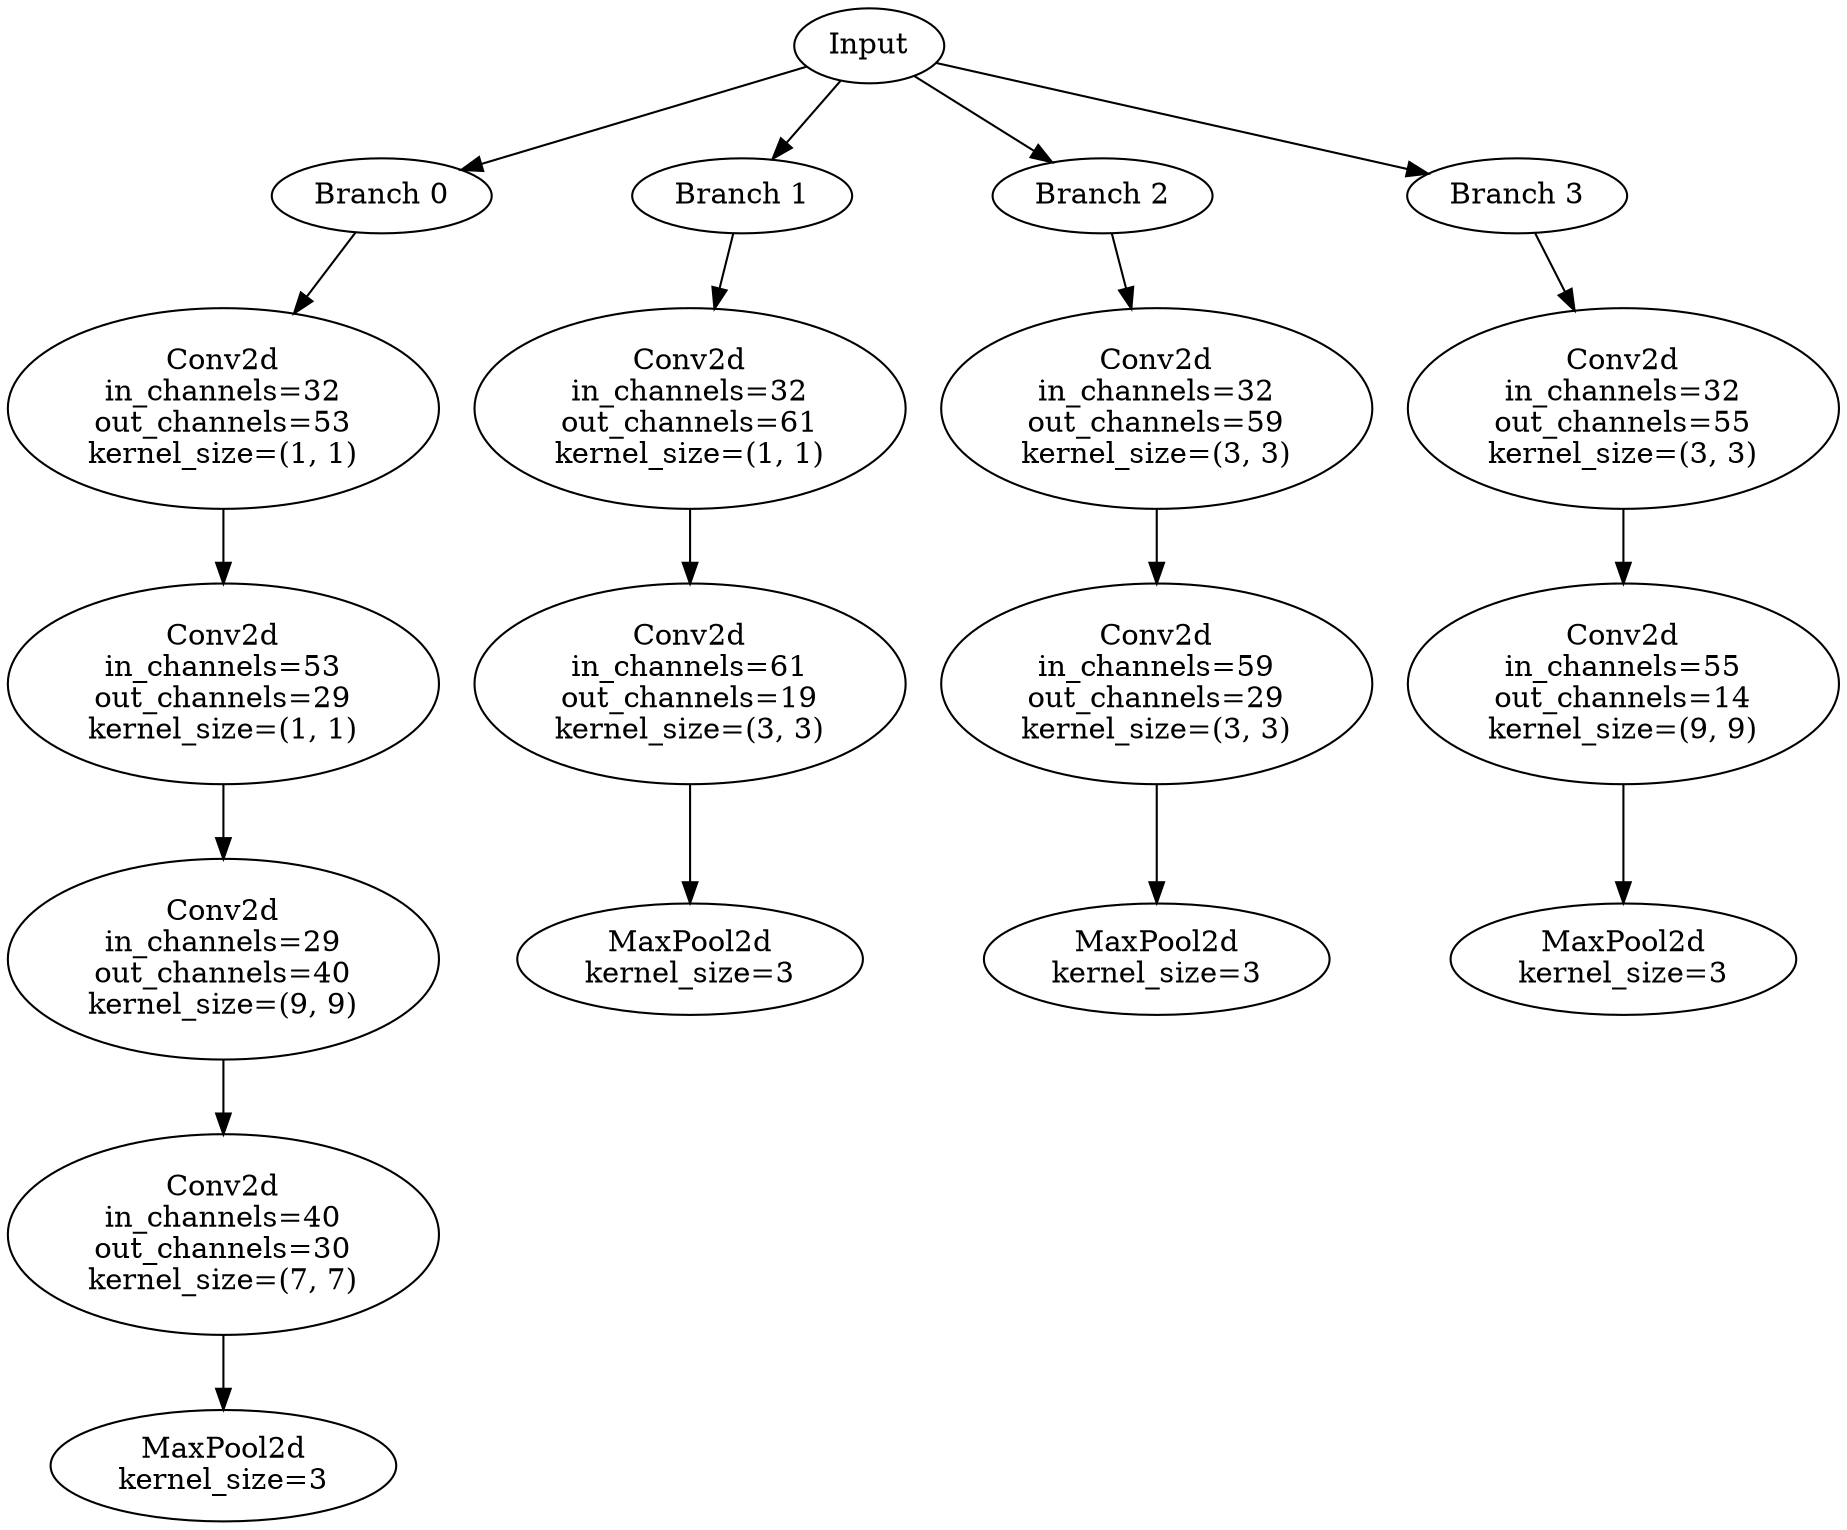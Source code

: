 // Inception Module - Coral 45
digraph {
	Input [label=Input]
	Branch_0 [label="Branch 0"]
	Input -> Branch_0
	Branch_0_Layer_0 [label="Conv2d
in_channels=32
out_channels=53
kernel_size=(1, 1)"]
	Branch_0 -> Branch_0_Layer_0
	Branch_0_Layer_1 [label="Conv2d
in_channels=53
out_channels=29
kernel_size=(1, 1)"]
	Branch_0_Layer_0 -> Branch_0_Layer_1
	Branch_0_Layer_2 [label="Conv2d
in_channels=29
out_channels=40
kernel_size=(9, 9)"]
	Branch_0_Layer_1 -> Branch_0_Layer_2
	Branch_0_Layer_3 [label="Conv2d
in_channels=40
out_channels=30
kernel_size=(7, 7)"]
	Branch_0_Layer_2 -> Branch_0_Layer_3
	Branch_0_Layer_4 [label="MaxPool2d
kernel_size=3"]
	Branch_0_Layer_3 -> Branch_0_Layer_4
	Branch_1 [label="Branch 1"]
	Input -> Branch_1
	Branch_1_Layer_0 [label="Conv2d
in_channels=32
out_channels=61
kernel_size=(1, 1)"]
	Branch_1 -> Branch_1_Layer_0
	Branch_1_Layer_1 [label="Conv2d
in_channels=61
out_channels=19
kernel_size=(3, 3)"]
	Branch_1_Layer_0 -> Branch_1_Layer_1
	Branch_1_Layer_2 [label="MaxPool2d
kernel_size=3"]
	Branch_1_Layer_1 -> Branch_1_Layer_2
	Branch_2 [label="Branch 2"]
	Input -> Branch_2
	Branch_2_Layer_0 [label="Conv2d
in_channels=32
out_channels=59
kernel_size=(3, 3)"]
	Branch_2 -> Branch_2_Layer_0
	Branch_2_Layer_1 [label="Conv2d
in_channels=59
out_channels=29
kernel_size=(3, 3)"]
	Branch_2_Layer_0 -> Branch_2_Layer_1
	Branch_2_Layer_2 [label="MaxPool2d
kernel_size=3"]
	Branch_2_Layer_1 -> Branch_2_Layer_2
	Branch_3 [label="Branch 3"]
	Input -> Branch_3
	Branch_3_Layer_0 [label="Conv2d
in_channels=32
out_channels=55
kernel_size=(3, 3)"]
	Branch_3 -> Branch_3_Layer_0
	Branch_3_Layer_1 [label="Conv2d
in_channels=55
out_channels=14
kernel_size=(9, 9)"]
	Branch_3_Layer_0 -> Branch_3_Layer_1
	Branch_3_Layer_2 [label="MaxPool2d
kernel_size=3"]
	Branch_3_Layer_1 -> Branch_3_Layer_2
}
